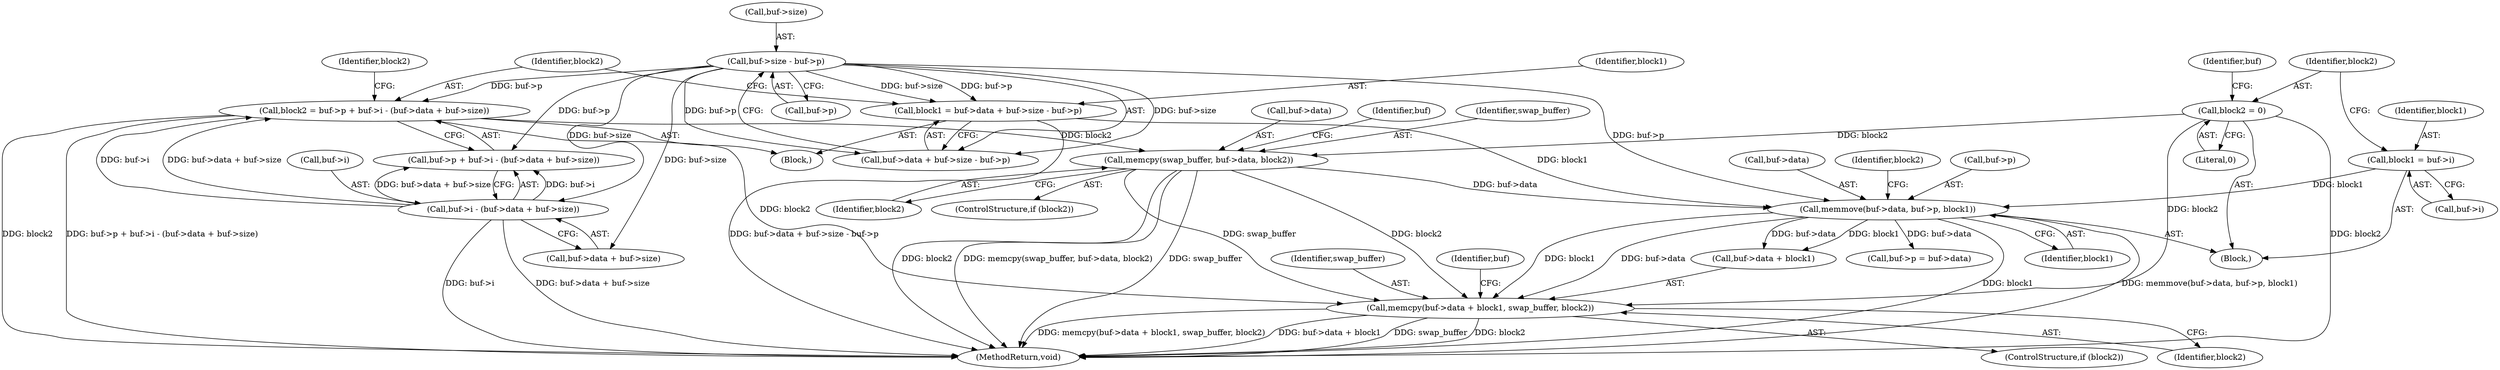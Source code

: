 digraph "1_haproxy_7ec765568883b2d4e5a2796adbeb492a22ec9bd4@API" {
"1000185" [label="(Call,memcpy(buf->data + block1, swap_buffer, block2))"];
"1000175" [label="(Call,memmove(buf->data, buf->p, block1))"];
"1000169" [label="(Call,memcpy(swap_buffer, buf->data, block2))"];
"1000150" [label="(Call,block2 = buf->p + buf->i - (buf->data + buf->size))"];
"1000143" [label="(Call,buf->size - buf->p)"];
"1000156" [label="(Call,buf->i - (buf->data + buf->size))"];
"1000117" [label="(Call,block2 = 0)"];
"1000111" [label="(Call,block1 = buf->i)"];
"1000137" [label="(Call,block1 = buf->data + buf->size - buf->p)"];
"1000150" [label="(Call,block2 = buf->p + buf->i - (buf->data + buf->size))"];
"1000137" [label="(Call,block1 = buf->data + buf->size - buf->p)"];
"1000109" [label="(Block,)"];
"1000124" [label="(Identifier,buf)"];
"1000171" [label="(Call,buf->data)"];
"1000176" [label="(Call,buf->data)"];
"1000151" [label="(Identifier,block2)"];
"1000147" [label="(Call,buf->p)"];
"1000160" [label="(Call,buf->data + buf->size)"];
"1000193" [label="(Call,buf->p = buf->data)"];
"1000167" [label="(ControlStructure,if (block2))"];
"1000156" [label="(Call,buf->i - (buf->data + buf->size))"];
"1000184" [label="(Identifier,block2)"];
"1000152" [label="(Call,buf->p + buf->i - (buf->data + buf->size))"];
"1000175" [label="(Call,memmove(buf->data, buf->p, block1))"];
"1000192" [label="(Identifier,block2)"];
"1000177" [label="(Identifier,buf)"];
"1000195" [label="(Identifier,buf)"];
"1000144" [label="(Call,buf->size)"];
"1000119" [label="(Literal,0)"];
"1000118" [label="(Identifier,block2)"];
"1000157" [label="(Call,buf->i)"];
"1000112" [label="(Identifier,block1)"];
"1000139" [label="(Call,buf->data + buf->size - buf->p)"];
"1000182" [label="(Identifier,block1)"];
"1000170" [label="(Identifier,swap_buffer)"];
"1000186" [label="(Call,buf->data + block1)"];
"1000143" [label="(Call,buf->size - buf->p)"];
"1000136" [label="(Block,)"];
"1000191" [label="(Identifier,swap_buffer)"];
"1000200" [label="(MethodReturn,void)"];
"1000183" [label="(ControlStructure,if (block2))"];
"1000179" [label="(Call,buf->p)"];
"1000138" [label="(Identifier,block1)"];
"1000111" [label="(Call,block1 = buf->i)"];
"1000113" [label="(Call,buf->i)"];
"1000169" [label="(Call,memcpy(swap_buffer, buf->data, block2))"];
"1000117" [label="(Call,block2 = 0)"];
"1000168" [label="(Identifier,block2)"];
"1000185" [label="(Call,memcpy(buf->data + block1, swap_buffer, block2))"];
"1000174" [label="(Identifier,block2)"];
"1000185" -> "1000183"  [label="AST: "];
"1000185" -> "1000192"  [label="CFG: "];
"1000186" -> "1000185"  [label="AST: "];
"1000191" -> "1000185"  [label="AST: "];
"1000192" -> "1000185"  [label="AST: "];
"1000195" -> "1000185"  [label="CFG: "];
"1000185" -> "1000200"  [label="DDG: memcpy(buf->data + block1, swap_buffer, block2)"];
"1000185" -> "1000200"  [label="DDG: buf->data + block1"];
"1000185" -> "1000200"  [label="DDG: swap_buffer"];
"1000185" -> "1000200"  [label="DDG: block2"];
"1000175" -> "1000185"  [label="DDG: buf->data"];
"1000175" -> "1000185"  [label="DDG: block1"];
"1000169" -> "1000185"  [label="DDG: swap_buffer"];
"1000169" -> "1000185"  [label="DDG: block2"];
"1000150" -> "1000185"  [label="DDG: block2"];
"1000117" -> "1000185"  [label="DDG: block2"];
"1000175" -> "1000109"  [label="AST: "];
"1000175" -> "1000182"  [label="CFG: "];
"1000176" -> "1000175"  [label="AST: "];
"1000179" -> "1000175"  [label="AST: "];
"1000182" -> "1000175"  [label="AST: "];
"1000184" -> "1000175"  [label="CFG: "];
"1000175" -> "1000200"  [label="DDG: block1"];
"1000175" -> "1000200"  [label="DDG: memmove(buf->data, buf->p, block1)"];
"1000169" -> "1000175"  [label="DDG: buf->data"];
"1000143" -> "1000175"  [label="DDG: buf->p"];
"1000111" -> "1000175"  [label="DDG: block1"];
"1000137" -> "1000175"  [label="DDG: block1"];
"1000175" -> "1000186"  [label="DDG: buf->data"];
"1000175" -> "1000186"  [label="DDG: block1"];
"1000175" -> "1000193"  [label="DDG: buf->data"];
"1000169" -> "1000167"  [label="AST: "];
"1000169" -> "1000174"  [label="CFG: "];
"1000170" -> "1000169"  [label="AST: "];
"1000171" -> "1000169"  [label="AST: "];
"1000174" -> "1000169"  [label="AST: "];
"1000177" -> "1000169"  [label="CFG: "];
"1000169" -> "1000200"  [label="DDG: memcpy(swap_buffer, buf->data, block2)"];
"1000169" -> "1000200"  [label="DDG: swap_buffer"];
"1000169" -> "1000200"  [label="DDG: block2"];
"1000150" -> "1000169"  [label="DDG: block2"];
"1000117" -> "1000169"  [label="DDG: block2"];
"1000150" -> "1000136"  [label="AST: "];
"1000150" -> "1000152"  [label="CFG: "];
"1000151" -> "1000150"  [label="AST: "];
"1000152" -> "1000150"  [label="AST: "];
"1000168" -> "1000150"  [label="CFG: "];
"1000150" -> "1000200"  [label="DDG: block2"];
"1000150" -> "1000200"  [label="DDG: buf->p + buf->i - (buf->data + buf->size)"];
"1000143" -> "1000150"  [label="DDG: buf->p"];
"1000156" -> "1000150"  [label="DDG: buf->i"];
"1000156" -> "1000150"  [label="DDG: buf->data + buf->size"];
"1000143" -> "1000139"  [label="AST: "];
"1000143" -> "1000147"  [label="CFG: "];
"1000144" -> "1000143"  [label="AST: "];
"1000147" -> "1000143"  [label="AST: "];
"1000139" -> "1000143"  [label="CFG: "];
"1000143" -> "1000137"  [label="DDG: buf->size"];
"1000143" -> "1000137"  [label="DDG: buf->p"];
"1000143" -> "1000139"  [label="DDG: buf->size"];
"1000143" -> "1000139"  [label="DDG: buf->p"];
"1000143" -> "1000152"  [label="DDG: buf->p"];
"1000143" -> "1000156"  [label="DDG: buf->size"];
"1000143" -> "1000160"  [label="DDG: buf->size"];
"1000156" -> "1000152"  [label="AST: "];
"1000156" -> "1000160"  [label="CFG: "];
"1000157" -> "1000156"  [label="AST: "];
"1000160" -> "1000156"  [label="AST: "];
"1000152" -> "1000156"  [label="CFG: "];
"1000156" -> "1000200"  [label="DDG: buf->i"];
"1000156" -> "1000200"  [label="DDG: buf->data + buf->size"];
"1000156" -> "1000152"  [label="DDG: buf->i"];
"1000156" -> "1000152"  [label="DDG: buf->data + buf->size"];
"1000117" -> "1000109"  [label="AST: "];
"1000117" -> "1000119"  [label="CFG: "];
"1000118" -> "1000117"  [label="AST: "];
"1000119" -> "1000117"  [label="AST: "];
"1000124" -> "1000117"  [label="CFG: "];
"1000117" -> "1000200"  [label="DDG: block2"];
"1000111" -> "1000109"  [label="AST: "];
"1000111" -> "1000113"  [label="CFG: "];
"1000112" -> "1000111"  [label="AST: "];
"1000113" -> "1000111"  [label="AST: "];
"1000118" -> "1000111"  [label="CFG: "];
"1000137" -> "1000136"  [label="AST: "];
"1000137" -> "1000139"  [label="CFG: "];
"1000138" -> "1000137"  [label="AST: "];
"1000139" -> "1000137"  [label="AST: "];
"1000151" -> "1000137"  [label="CFG: "];
"1000137" -> "1000200"  [label="DDG: buf->data + buf->size - buf->p"];
}
